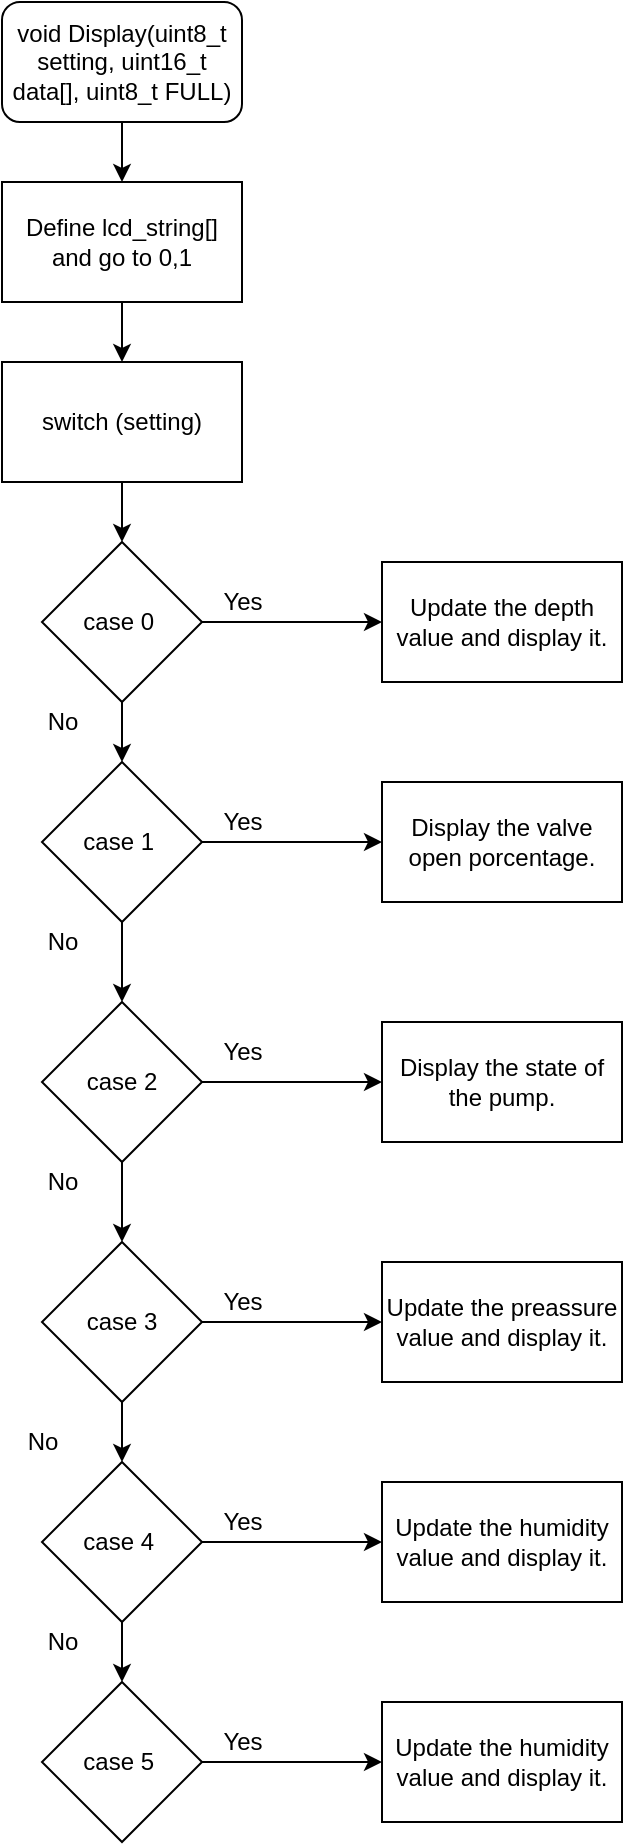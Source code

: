 <mxfile version="15.9.6" type="github">
  <diagram id="XxQJxf_ujhqQxp69qmOt" name="Page-1">
    <mxGraphModel dx="1108" dy="450" grid="1" gridSize="10" guides="1" tooltips="1" connect="1" arrows="1" fold="1" page="1" pageScale="1" pageWidth="827" pageHeight="1169" math="0" shadow="0">
      <root>
        <mxCell id="0" />
        <mxCell id="1" parent="0" />
        <mxCell id="BpsWuVUO4pD3DxGXrb-u-3" value="" style="edgeStyle=orthogonalEdgeStyle;rounded=0;orthogonalLoop=1;jettySize=auto;html=1;" parent="1" source="BpsWuVUO4pD3DxGXrb-u-1" target="BpsWuVUO4pD3DxGXrb-u-2" edge="1">
          <mxGeometry relative="1" as="geometry" />
        </mxCell>
        <mxCell id="BpsWuVUO4pD3DxGXrb-u-1" value="void Display(uint8_t setting, uint16_t data[], uint8_t FULL)" style="rounded=1;whiteSpace=wrap;html=1;" parent="1" vertex="1">
          <mxGeometry x="180" y="60" width="120" height="60" as="geometry" />
        </mxCell>
        <mxCell id="BpsWuVUO4pD3DxGXrb-u-8" value="" style="edgeStyle=orthogonalEdgeStyle;rounded=0;orthogonalLoop=1;jettySize=auto;html=1;" parent="1" source="BpsWuVUO4pD3DxGXrb-u-2" target="BpsWuVUO4pD3DxGXrb-u-5" edge="1">
          <mxGeometry relative="1" as="geometry" />
        </mxCell>
        <mxCell id="BpsWuVUO4pD3DxGXrb-u-2" value="Define lcd_string[]&lt;br&gt;and go to 0,1" style="rounded=0;whiteSpace=wrap;html=1;" parent="1" vertex="1">
          <mxGeometry x="180" y="150" width="120" height="60" as="geometry" />
        </mxCell>
        <mxCell id="BpsWuVUO4pD3DxGXrb-u-14" value="" style="edgeStyle=orthogonalEdgeStyle;rounded=0;orthogonalLoop=1;jettySize=auto;html=1;" parent="1" source="BpsWuVUO4pD3DxGXrb-u-4" target="BpsWuVUO4pD3DxGXrb-u-10" edge="1">
          <mxGeometry relative="1" as="geometry" />
        </mxCell>
        <mxCell id="GcYLmxMrVuPvOlCH0uSK-2" value="" style="edgeStyle=orthogonalEdgeStyle;rounded=0;orthogonalLoop=1;jettySize=auto;html=1;" edge="1" parent="1" source="BpsWuVUO4pD3DxGXrb-u-4" target="GcYLmxMrVuPvOlCH0uSK-1">
          <mxGeometry relative="1" as="geometry" />
        </mxCell>
        <mxCell id="BpsWuVUO4pD3DxGXrb-u-4" value="case 0&amp;nbsp;" style="rhombus;whiteSpace=wrap;html=1;" parent="1" vertex="1">
          <mxGeometry x="200" y="330" width="80" height="80" as="geometry" />
        </mxCell>
        <mxCell id="BpsWuVUO4pD3DxGXrb-u-7" value="" style="edgeStyle=orthogonalEdgeStyle;rounded=0;orthogonalLoop=1;jettySize=auto;html=1;" parent="1" source="BpsWuVUO4pD3DxGXrb-u-5" target="BpsWuVUO4pD3DxGXrb-u-4" edge="1">
          <mxGeometry relative="1" as="geometry" />
        </mxCell>
        <mxCell id="BpsWuVUO4pD3DxGXrb-u-5" value="&lt;span&gt;switch (setting)&lt;/span&gt;" style="rounded=0;whiteSpace=wrap;html=1;" parent="1" vertex="1">
          <mxGeometry x="180" y="240" width="120" height="60" as="geometry" />
        </mxCell>
        <mxCell id="BpsWuVUO4pD3DxGXrb-u-16" value="" style="edgeStyle=orthogonalEdgeStyle;rounded=0;orthogonalLoop=1;jettySize=auto;html=1;" parent="1" source="BpsWuVUO4pD3DxGXrb-u-9" target="BpsWuVUO4pD3DxGXrb-u-11" edge="1">
          <mxGeometry relative="1" as="geometry" />
        </mxCell>
        <mxCell id="GcYLmxMrVuPvOlCH0uSK-9" value="" style="edgeStyle=orthogonalEdgeStyle;rounded=0;orthogonalLoop=1;jettySize=auto;html=1;" edge="1" parent="1" source="BpsWuVUO4pD3DxGXrb-u-9" target="GcYLmxMrVuPvOlCH0uSK-4">
          <mxGeometry relative="1" as="geometry" />
        </mxCell>
        <mxCell id="BpsWuVUO4pD3DxGXrb-u-9" value="case 2" style="rhombus;whiteSpace=wrap;html=1;" parent="1" vertex="1">
          <mxGeometry x="200" y="560" width="80" height="80" as="geometry" />
        </mxCell>
        <mxCell id="BpsWuVUO4pD3DxGXrb-u-15" style="edgeStyle=orthogonalEdgeStyle;rounded=0;orthogonalLoop=1;jettySize=auto;html=1;exitX=0.5;exitY=1;exitDx=0;exitDy=0;entryX=0.5;entryY=0;entryDx=0;entryDy=0;" parent="1" source="BpsWuVUO4pD3DxGXrb-u-10" target="BpsWuVUO4pD3DxGXrb-u-9" edge="1">
          <mxGeometry relative="1" as="geometry" />
        </mxCell>
        <mxCell id="GcYLmxMrVuPvOlCH0uSK-10" value="" style="edgeStyle=orthogonalEdgeStyle;rounded=0;orthogonalLoop=1;jettySize=auto;html=1;" edge="1" parent="1" source="BpsWuVUO4pD3DxGXrb-u-10" target="GcYLmxMrVuPvOlCH0uSK-3">
          <mxGeometry relative="1" as="geometry" />
        </mxCell>
        <mxCell id="BpsWuVUO4pD3DxGXrb-u-10" value="case 1&amp;nbsp;" style="rhombus;whiteSpace=wrap;html=1;" parent="1" vertex="1">
          <mxGeometry x="200" y="440" width="80" height="80" as="geometry" />
        </mxCell>
        <mxCell id="BpsWuVUO4pD3DxGXrb-u-17" value="" style="edgeStyle=orthogonalEdgeStyle;rounded=0;orthogonalLoop=1;jettySize=auto;html=1;" parent="1" source="BpsWuVUO4pD3DxGXrb-u-11" target="BpsWuVUO4pD3DxGXrb-u-12" edge="1">
          <mxGeometry relative="1" as="geometry" />
        </mxCell>
        <mxCell id="GcYLmxMrVuPvOlCH0uSK-8" value="" style="edgeStyle=orthogonalEdgeStyle;rounded=0;orthogonalLoop=1;jettySize=auto;html=1;" edge="1" parent="1" source="BpsWuVUO4pD3DxGXrb-u-11" target="GcYLmxMrVuPvOlCH0uSK-5">
          <mxGeometry relative="1" as="geometry" />
        </mxCell>
        <mxCell id="BpsWuVUO4pD3DxGXrb-u-11" value="case 3" style="rhombus;whiteSpace=wrap;html=1;" parent="1" vertex="1">
          <mxGeometry x="200" y="680" width="80" height="80" as="geometry" />
        </mxCell>
        <mxCell id="GcYLmxMrVuPvOlCH0uSK-7" value="" style="edgeStyle=orthogonalEdgeStyle;rounded=0;orthogonalLoop=1;jettySize=auto;html=1;" edge="1" parent="1" source="BpsWuVUO4pD3DxGXrb-u-12" target="GcYLmxMrVuPvOlCH0uSK-6">
          <mxGeometry relative="1" as="geometry" />
        </mxCell>
        <mxCell id="GcYLmxMrVuPvOlCH0uSK-21" value="" style="edgeStyle=orthogonalEdgeStyle;rounded=0;orthogonalLoop=1;jettySize=auto;html=1;" edge="1" parent="1" source="BpsWuVUO4pD3DxGXrb-u-12" target="GcYLmxMrVuPvOlCH0uSK-18">
          <mxGeometry relative="1" as="geometry" />
        </mxCell>
        <mxCell id="BpsWuVUO4pD3DxGXrb-u-12" value="case 4&amp;nbsp;" style="rhombus;whiteSpace=wrap;html=1;" parent="1" vertex="1">
          <mxGeometry x="200" y="790" width="80" height="80" as="geometry" />
        </mxCell>
        <mxCell id="GcYLmxMrVuPvOlCH0uSK-1" value="Update the depth value and display it." style="rounded=0;whiteSpace=wrap;html=1;" vertex="1" parent="1">
          <mxGeometry x="370" y="340" width="120" height="60" as="geometry" />
        </mxCell>
        <mxCell id="GcYLmxMrVuPvOlCH0uSK-3" value="Display the valve open porcentage." style="rounded=0;whiteSpace=wrap;html=1;" vertex="1" parent="1">
          <mxGeometry x="370" y="450" width="120" height="60" as="geometry" />
        </mxCell>
        <mxCell id="GcYLmxMrVuPvOlCH0uSK-4" value="Display the state of the pump." style="rounded=0;whiteSpace=wrap;html=1;" vertex="1" parent="1">
          <mxGeometry x="370" y="570" width="120" height="60" as="geometry" />
        </mxCell>
        <mxCell id="GcYLmxMrVuPvOlCH0uSK-5" value="Update the preassure value and display it." style="rounded=0;whiteSpace=wrap;html=1;" vertex="1" parent="1">
          <mxGeometry x="370" y="690" width="120" height="60" as="geometry" />
        </mxCell>
        <mxCell id="GcYLmxMrVuPvOlCH0uSK-6" value="Update the humidity value and display it." style="rounded=0;whiteSpace=wrap;html=1;" vertex="1" parent="1">
          <mxGeometry x="370" y="800" width="120" height="60" as="geometry" />
        </mxCell>
        <mxCell id="GcYLmxMrVuPvOlCH0uSK-11" value="Yes" style="text;html=1;align=center;verticalAlign=middle;resizable=0;points=[];autosize=1;strokeColor=none;fillColor=none;" vertex="1" parent="1">
          <mxGeometry x="280" y="350" width="40" height="20" as="geometry" />
        </mxCell>
        <mxCell id="GcYLmxMrVuPvOlCH0uSK-12" value="Yes" style="text;html=1;align=center;verticalAlign=middle;resizable=0;points=[];autosize=1;strokeColor=none;fillColor=none;" vertex="1" parent="1">
          <mxGeometry x="280" y="460" width="40" height="20" as="geometry" />
        </mxCell>
        <mxCell id="GcYLmxMrVuPvOlCH0uSK-13" value="Yes" style="text;html=1;align=center;verticalAlign=middle;resizable=0;points=[];autosize=1;strokeColor=none;fillColor=none;" vertex="1" parent="1">
          <mxGeometry x="280" y="575" width="40" height="20" as="geometry" />
        </mxCell>
        <mxCell id="GcYLmxMrVuPvOlCH0uSK-14" value="Yes" style="text;html=1;align=center;verticalAlign=middle;resizable=0;points=[];autosize=1;strokeColor=none;fillColor=none;" vertex="1" parent="1">
          <mxGeometry x="280" y="700" width="40" height="20" as="geometry" />
        </mxCell>
        <mxCell id="GcYLmxMrVuPvOlCH0uSK-15" value="Yes" style="text;html=1;align=center;verticalAlign=middle;resizable=0;points=[];autosize=1;strokeColor=none;fillColor=none;" vertex="1" parent="1">
          <mxGeometry x="280" y="810" width="40" height="20" as="geometry" />
        </mxCell>
        <mxCell id="GcYLmxMrVuPvOlCH0uSK-17" value="" style="edgeStyle=orthogonalEdgeStyle;rounded=0;orthogonalLoop=1;jettySize=auto;html=1;" edge="1" parent="1" source="GcYLmxMrVuPvOlCH0uSK-18" target="GcYLmxMrVuPvOlCH0uSK-19">
          <mxGeometry relative="1" as="geometry" />
        </mxCell>
        <mxCell id="GcYLmxMrVuPvOlCH0uSK-18" value="case 5&amp;nbsp;" style="rhombus;whiteSpace=wrap;html=1;" vertex="1" parent="1">
          <mxGeometry x="200" y="900" width="80" height="80" as="geometry" />
        </mxCell>
        <mxCell id="GcYLmxMrVuPvOlCH0uSK-19" value="Update the humidity value and display it." style="rounded=0;whiteSpace=wrap;html=1;" vertex="1" parent="1">
          <mxGeometry x="370" y="910" width="120" height="60" as="geometry" />
        </mxCell>
        <mxCell id="GcYLmxMrVuPvOlCH0uSK-20" value="Yes" style="text;html=1;align=center;verticalAlign=middle;resizable=0;points=[];autosize=1;strokeColor=none;fillColor=none;" vertex="1" parent="1">
          <mxGeometry x="280" y="920" width="40" height="20" as="geometry" />
        </mxCell>
        <mxCell id="GcYLmxMrVuPvOlCH0uSK-22" value="No" style="text;html=1;align=center;verticalAlign=middle;resizable=0;points=[];autosize=1;strokeColor=none;fillColor=none;" vertex="1" parent="1">
          <mxGeometry x="195" y="640" width="30" height="20" as="geometry" />
        </mxCell>
        <mxCell id="GcYLmxMrVuPvOlCH0uSK-23" value="No" style="text;html=1;align=center;verticalAlign=middle;resizable=0;points=[];autosize=1;strokeColor=none;fillColor=none;" vertex="1" parent="1">
          <mxGeometry x="185" y="770" width="30" height="20" as="geometry" />
        </mxCell>
        <mxCell id="GcYLmxMrVuPvOlCH0uSK-24" value="No" style="text;html=1;align=center;verticalAlign=middle;resizable=0;points=[];autosize=1;strokeColor=none;fillColor=none;" vertex="1" parent="1">
          <mxGeometry x="195" y="870" width="30" height="20" as="geometry" />
        </mxCell>
        <mxCell id="GcYLmxMrVuPvOlCH0uSK-25" value="No" style="text;html=1;align=center;verticalAlign=middle;resizable=0;points=[];autosize=1;strokeColor=none;fillColor=none;" vertex="1" parent="1">
          <mxGeometry x="195" y="520" width="30" height="20" as="geometry" />
        </mxCell>
        <mxCell id="GcYLmxMrVuPvOlCH0uSK-26" value="No" style="text;html=1;align=center;verticalAlign=middle;resizable=0;points=[];autosize=1;strokeColor=none;fillColor=none;" vertex="1" parent="1">
          <mxGeometry x="195" y="410" width="30" height="20" as="geometry" />
        </mxCell>
      </root>
    </mxGraphModel>
  </diagram>
</mxfile>
